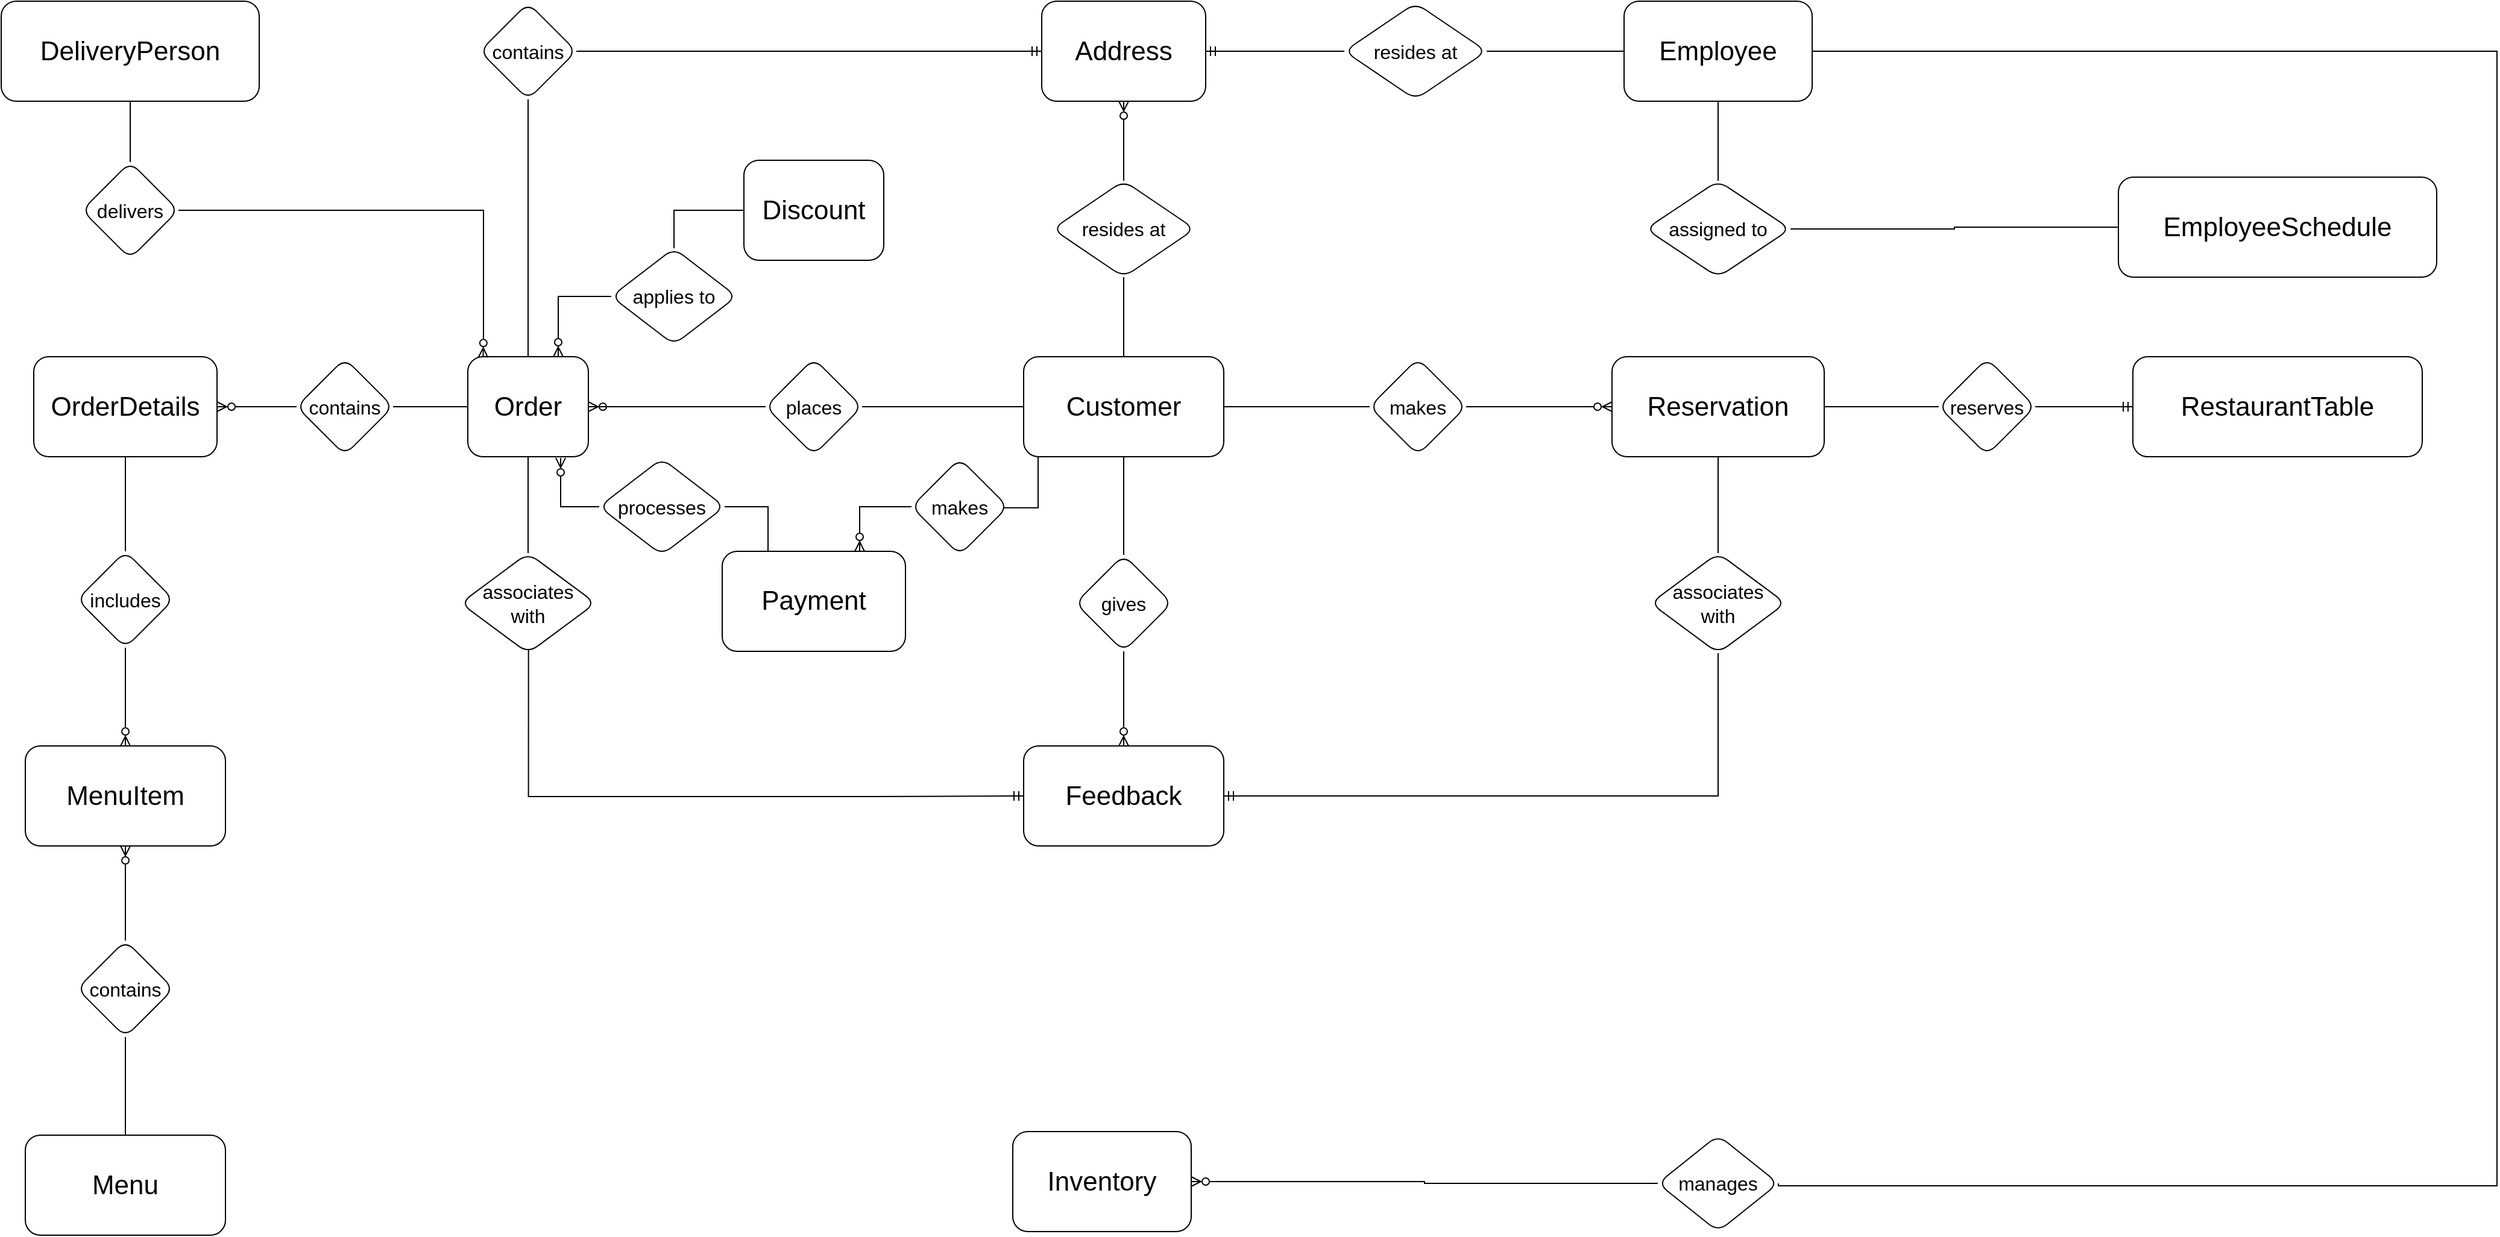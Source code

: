 <mxfile version="21.1.8" type="github">
  <diagram name="Page-1" id="E59KO_F7_P3Ks7hckUve">
    <mxGraphModel dx="1909" dy="1100" grid="0" gridSize="10" guides="1" tooltips="1" connect="1" arrows="1" fold="1" page="1" pageScale="1" pageWidth="2336" pageHeight="1654" math="0" shadow="0">
      <root>
        <mxCell id="0" />
        <mxCell id="1" parent="0" />
        <mxCell id="OdUkEbp3YpjEv7alz5c1-21" value="" style="edgeStyle=orthogonalEdgeStyle;shape=connector;rounded=0;orthogonalLoop=1;jettySize=auto;html=1;labelBackgroundColor=default;strokeColor=default;strokeWidth=1;fontFamily=Helvetica;fontSize=11;fontColor=default;endArrow=none;endFill=0;" edge="1" parent="1" source="OdUkEbp3YpjEv7alz5c1-2" target="OdUkEbp3YpjEv7alz5c1-20">
          <mxGeometry relative="1" as="geometry" />
        </mxCell>
        <mxCell id="OdUkEbp3YpjEv7alz5c1-25" value="" style="edgeStyle=orthogonalEdgeStyle;shape=connector;rounded=0;orthogonalLoop=1;jettySize=auto;html=1;labelBackgroundColor=default;strokeColor=default;strokeWidth=1;fontFamily=Helvetica;fontSize=11;fontColor=default;endArrow=none;endFill=0;" edge="1" parent="1" source="OdUkEbp3YpjEv7alz5c1-2" target="OdUkEbp3YpjEv7alz5c1-24">
          <mxGeometry relative="1" as="geometry" />
        </mxCell>
        <mxCell id="OdUkEbp3YpjEv7alz5c1-29" value="" style="edgeStyle=orthogonalEdgeStyle;shape=connector;rounded=0;orthogonalLoop=1;jettySize=auto;html=1;labelBackgroundColor=default;strokeColor=default;strokeWidth=1;fontFamily=Helvetica;fontSize=11;fontColor=default;endArrow=none;endFill=0;" edge="1" parent="1" source="OdUkEbp3YpjEv7alz5c1-2" target="OdUkEbp3YpjEv7alz5c1-28">
          <mxGeometry relative="1" as="geometry" />
        </mxCell>
        <mxCell id="OdUkEbp3YpjEv7alz5c1-32" value="" style="edgeStyle=orthogonalEdgeStyle;shape=connector;rounded=0;orthogonalLoop=1;jettySize=auto;html=1;labelBackgroundColor=default;strokeColor=default;strokeWidth=1;fontFamily=Helvetica;fontSize=14;fontColor=default;endArrow=none;endFill=0;" edge="1" parent="1" source="OdUkEbp3YpjEv7alz5c1-2" target="OdUkEbp3YpjEv7alz5c1-31">
          <mxGeometry relative="1" as="geometry" />
        </mxCell>
        <mxCell id="OdUkEbp3YpjEv7alz5c1-2" value="Customer" style="rounded=1;whiteSpace=wrap;fontSize=22;" vertex="1" parent="1">
          <mxGeometry x="1072" y="758" width="166" height="83" as="geometry" />
        </mxCell>
        <mxCell id="OdUkEbp3YpjEv7alz5c1-3" value="Address" style="rounded=1;whiteSpace=wrap;fontSize=22;" vertex="1" parent="1">
          <mxGeometry x="1087" y="463" width="136" height="83" as="geometry" />
        </mxCell>
        <mxCell id="OdUkEbp3YpjEv7alz5c1-38" value="" style="edgeStyle=orthogonalEdgeStyle;shape=connector;rounded=0;orthogonalLoop=1;jettySize=auto;html=1;labelBackgroundColor=default;strokeColor=default;strokeWidth=1;fontFamily=Helvetica;fontSize=14;fontColor=default;endArrow=none;endFill=0;" edge="1" parent="1" source="OdUkEbp3YpjEv7alz5c1-4" target="OdUkEbp3YpjEv7alz5c1-37">
          <mxGeometry relative="1" as="geometry" />
        </mxCell>
        <mxCell id="OdUkEbp3YpjEv7alz5c1-4" value="DeliveryPerson" style="rounded=1;whiteSpace=wrap;fontSize=22;" vertex="1" parent="1">
          <mxGeometry x="224" y="463" width="214" height="83" as="geometry" />
        </mxCell>
        <mxCell id="OdUkEbp3YpjEv7alz5c1-27" value="" style="edgeStyle=orthogonalEdgeStyle;shape=connector;rounded=0;orthogonalLoop=1;jettySize=auto;html=1;labelBackgroundColor=default;strokeColor=default;strokeWidth=1;fontFamily=Helvetica;fontSize=11;fontColor=default;endArrow=none;endFill=0;" edge="1" parent="1" source="OdUkEbp3YpjEv7alz5c1-5" target="OdUkEbp3YpjEv7alz5c1-20">
          <mxGeometry relative="1" as="geometry" />
        </mxCell>
        <mxCell id="OdUkEbp3YpjEv7alz5c1-35" value="" style="edgeStyle=orthogonalEdgeStyle;shape=connector;rounded=0;orthogonalLoop=1;jettySize=auto;html=1;labelBackgroundColor=default;strokeColor=default;strokeWidth=1;fontFamily=Helvetica;fontSize=14;fontColor=default;endArrow=none;endFill=0;" edge="1" parent="1" source="OdUkEbp3YpjEv7alz5c1-5" target="OdUkEbp3YpjEv7alz5c1-34">
          <mxGeometry relative="1" as="geometry" />
        </mxCell>
        <mxCell id="OdUkEbp3YpjEv7alz5c1-42" style="edgeStyle=orthogonalEdgeStyle;shape=connector;rounded=0;orthogonalLoop=1;jettySize=auto;html=1;exitX=0.5;exitY=1;exitDx=0;exitDy=0;entryX=0.5;entryY=0;entryDx=0;entryDy=0;labelBackgroundColor=default;strokeColor=default;strokeWidth=1;fontFamily=Helvetica;fontSize=14;fontColor=default;endArrow=none;endFill=0;" edge="1" parent="1" source="OdUkEbp3YpjEv7alz5c1-5" target="OdUkEbp3YpjEv7alz5c1-40">
          <mxGeometry relative="1" as="geometry">
            <Array as="points" />
          </mxGeometry>
        </mxCell>
        <mxCell id="OdUkEbp3YpjEv7alz5c1-70" value="" style="edgeStyle=orthogonalEdgeStyle;shape=connector;rounded=0;orthogonalLoop=1;jettySize=auto;html=1;labelBackgroundColor=default;strokeColor=default;strokeWidth=1;fontFamily=Helvetica;fontSize=14;fontColor=default;endArrow=none;endFill=0;" edge="1" parent="1" source="OdUkEbp3YpjEv7alz5c1-5" target="OdUkEbp3YpjEv7alz5c1-69">
          <mxGeometry relative="1" as="geometry" />
        </mxCell>
        <mxCell id="OdUkEbp3YpjEv7alz5c1-5" value="Order" style="rounded=1;whiteSpace=wrap;fontSize=22;" vertex="1" parent="1">
          <mxGeometry x="611" y="758" width="100" height="83" as="geometry" />
        </mxCell>
        <mxCell id="OdUkEbp3YpjEv7alz5c1-79" value="" style="edgeStyle=orthogonalEdgeStyle;shape=connector;rounded=0;orthogonalLoop=1;jettySize=auto;html=1;labelBackgroundColor=default;strokeColor=default;strokeWidth=1;fontFamily=Helvetica;fontSize=14;fontColor=default;endArrow=none;endFill=0;" edge="1" parent="1" source="OdUkEbp3YpjEv7alz5c1-6" target="OdUkEbp3YpjEv7alz5c1-77">
          <mxGeometry relative="1" as="geometry" />
        </mxCell>
        <mxCell id="OdUkEbp3YpjEv7alz5c1-6" value="OrderDetails" style="rounded=1;whiteSpace=wrap;fontSize=22;" vertex="1" parent="1">
          <mxGeometry x="251" y="758" width="152" height="83" as="geometry" />
        </mxCell>
        <mxCell id="OdUkEbp3YpjEv7alz5c1-81" value="" style="edgeStyle=orthogonalEdgeStyle;shape=connector;rounded=0;orthogonalLoop=1;jettySize=auto;html=1;labelBackgroundColor=default;strokeColor=default;strokeWidth=1;fontFamily=Helvetica;fontSize=14;fontColor=default;endArrow=none;endFill=0;" edge="1" parent="1" source="OdUkEbp3YpjEv7alz5c1-7" target="OdUkEbp3YpjEv7alz5c1-80">
          <mxGeometry relative="1" as="geometry" />
        </mxCell>
        <mxCell id="OdUkEbp3YpjEv7alz5c1-7" value="Menu" style="rounded=1;whiteSpace=wrap;fontSize=22;" vertex="1" parent="1">
          <mxGeometry x="244" y="1404" width="166" height="83" as="geometry" />
        </mxCell>
        <mxCell id="OdUkEbp3YpjEv7alz5c1-78" value="" style="edgeStyle=orthogonalEdgeStyle;shape=connector;rounded=0;orthogonalLoop=1;jettySize=auto;html=1;labelBackgroundColor=default;strokeColor=default;strokeWidth=1;fontFamily=Helvetica;fontSize=14;fontColor=default;endArrow=none;endFill=0;startArrow=ERzeroToMany;startFill=0;" edge="1" parent="1" source="OdUkEbp3YpjEv7alz5c1-8" target="OdUkEbp3YpjEv7alz5c1-77">
          <mxGeometry relative="1" as="geometry" />
        </mxCell>
        <mxCell id="OdUkEbp3YpjEv7alz5c1-8" value="MenuItem" style="rounded=1;whiteSpace=wrap;fontSize=22;" vertex="1" parent="1">
          <mxGeometry x="244" y="1081" width="166" height="83" as="geometry" />
        </mxCell>
        <mxCell id="OdUkEbp3YpjEv7alz5c1-45" value="" style="edgeStyle=orthogonalEdgeStyle;shape=connector;rounded=0;orthogonalLoop=1;jettySize=auto;html=1;labelBackgroundColor=default;strokeColor=default;strokeWidth=1;fontFamily=Helvetica;fontSize=14;fontColor=default;endArrow=none;endFill=0;" edge="1" parent="1" source="OdUkEbp3YpjEv7alz5c1-9" target="OdUkEbp3YpjEv7alz5c1-44">
          <mxGeometry relative="1" as="geometry" />
        </mxCell>
        <mxCell id="OdUkEbp3YpjEv7alz5c1-74" value="" style="edgeStyle=orthogonalEdgeStyle;shape=connector;rounded=0;orthogonalLoop=1;jettySize=auto;html=1;labelBackgroundColor=default;strokeColor=default;strokeWidth=1;fontFamily=Helvetica;fontSize=14;fontColor=default;endArrow=none;endFill=0;" edge="1" parent="1" source="OdUkEbp3YpjEv7alz5c1-9" target="OdUkEbp3YpjEv7alz5c1-73">
          <mxGeometry relative="1" as="geometry" />
        </mxCell>
        <mxCell id="OdUkEbp3YpjEv7alz5c1-9" value="Reservation" style="rounded=1;whiteSpace=wrap;fontSize=22;" vertex="1" parent="1">
          <mxGeometry x="1560" y="758" width="176" height="83" as="geometry" />
        </mxCell>
        <mxCell id="OdUkEbp3YpjEv7alz5c1-10" value="RestaurantTable" style="rounded=1;whiteSpace=wrap;fontSize=22;" vertex="1" parent="1">
          <mxGeometry x="1992" y="758" width="240" height="83" as="geometry" />
        </mxCell>
        <mxCell id="OdUkEbp3YpjEv7alz5c1-95" style="edgeStyle=orthogonalEdgeStyle;shape=connector;rounded=0;orthogonalLoop=1;jettySize=auto;html=1;exitX=1;exitY=0.5;exitDx=0;exitDy=0;entryX=1;entryY=0.5;entryDx=0;entryDy=0;labelBackgroundColor=default;strokeColor=default;strokeWidth=1;fontFamily=Helvetica;fontSize=14;fontColor=default;endArrow=none;endFill=0;" edge="1" parent="1" source="OdUkEbp3YpjEv7alz5c1-11" target="OdUkEbp3YpjEv7alz5c1-92">
          <mxGeometry relative="1" as="geometry">
            <Array as="points">
              <mxPoint x="2294" y="505" />
              <mxPoint x="2294" y="1446" />
            </Array>
          </mxGeometry>
        </mxCell>
        <mxCell id="OdUkEbp3YpjEv7alz5c1-98" style="edgeStyle=orthogonalEdgeStyle;shape=connector;rounded=0;orthogonalLoop=1;jettySize=auto;html=1;exitX=0.5;exitY=1;exitDx=0;exitDy=0;entryX=0.5;entryY=0;entryDx=0;entryDy=0;labelBackgroundColor=default;strokeColor=default;strokeWidth=1;fontFamily=Helvetica;fontSize=14;fontColor=default;endArrow=none;endFill=0;" edge="1" parent="1" source="OdUkEbp3YpjEv7alz5c1-11" target="OdUkEbp3YpjEv7alz5c1-93">
          <mxGeometry relative="1" as="geometry" />
        </mxCell>
        <mxCell id="OdUkEbp3YpjEv7alz5c1-11" value="Employee" style="rounded=1;whiteSpace=wrap;fontSize=22;" vertex="1" parent="1">
          <mxGeometry x="1570" y="463" width="156" height="83" as="geometry" />
        </mxCell>
        <mxCell id="OdUkEbp3YpjEv7alz5c1-12" value="Feedback" style="rounded=1;whiteSpace=wrap;fontSize=22;" vertex="1" parent="1">
          <mxGeometry x="1072" y="1081" width="166" height="83" as="geometry" />
        </mxCell>
        <mxCell id="OdUkEbp3YpjEv7alz5c1-14" value="EmployeeSchedule" style="rounded=1;whiteSpace=wrap;fontSize=22;" vertex="1" parent="1">
          <mxGeometry x="1980" y="609" width="264" height="83" as="geometry" />
        </mxCell>
        <mxCell id="OdUkEbp3YpjEv7alz5c1-23" style="edgeStyle=orthogonalEdgeStyle;shape=connector;rounded=0;orthogonalLoop=1;jettySize=auto;html=1;exitX=0;exitY=0.5;exitDx=0;exitDy=0;entryX=1;entryY=0.5;entryDx=0;entryDy=0;labelBackgroundColor=default;strokeColor=default;strokeWidth=1;fontFamily=Helvetica;fontSize=11;fontColor=default;endArrow=ERzeroToMany;endFill=0;" edge="1" parent="1" source="OdUkEbp3YpjEv7alz5c1-20" target="OdUkEbp3YpjEv7alz5c1-5">
          <mxGeometry relative="1" as="geometry" />
        </mxCell>
        <mxCell id="OdUkEbp3YpjEv7alz5c1-20" value="places" style="rhombus;whiteSpace=wrap;html=1;fontSize=16;rounded=1;" vertex="1" parent="1">
          <mxGeometry x="858" y="759.5" width="80" height="80" as="geometry" />
        </mxCell>
        <mxCell id="OdUkEbp3YpjEv7alz5c1-26" style="edgeStyle=orthogonalEdgeStyle;shape=connector;rounded=0;orthogonalLoop=1;jettySize=auto;html=1;exitX=0.5;exitY=0;exitDx=0;exitDy=0;entryX=0.5;entryY=1;entryDx=0;entryDy=0;labelBackgroundColor=default;strokeColor=default;strokeWidth=1;fontFamily=Helvetica;fontSize=11;fontColor=default;endArrow=ERzeroToMany;endFill=0;" edge="1" parent="1" source="OdUkEbp3YpjEv7alz5c1-24" target="OdUkEbp3YpjEv7alz5c1-3">
          <mxGeometry relative="1" as="geometry" />
        </mxCell>
        <mxCell id="OdUkEbp3YpjEv7alz5c1-24" value="resides at" style="rhombus;whiteSpace=wrap;html=1;fontSize=16;rounded=1;" vertex="1" parent="1">
          <mxGeometry x="1096" y="612" width="118" height="80" as="geometry" />
        </mxCell>
        <mxCell id="OdUkEbp3YpjEv7alz5c1-30" value="" style="edgeStyle=orthogonalEdgeStyle;shape=connector;rounded=0;orthogonalLoop=1;jettySize=auto;html=1;labelBackgroundColor=default;strokeColor=default;strokeWidth=1;fontFamily=Helvetica;fontSize=11;fontColor=default;endArrow=ERzeroToMany;endFill=0;" edge="1" parent="1" source="OdUkEbp3YpjEv7alz5c1-28" target="OdUkEbp3YpjEv7alz5c1-9">
          <mxGeometry relative="1" as="geometry" />
        </mxCell>
        <mxCell id="OdUkEbp3YpjEv7alz5c1-28" value="makes" style="rhombus;whiteSpace=wrap;html=1;fontSize=16;rounded=1;" vertex="1" parent="1">
          <mxGeometry x="1359" y="759.5" width="80" height="80" as="geometry" />
        </mxCell>
        <mxCell id="OdUkEbp3YpjEv7alz5c1-33" value="" style="edgeStyle=orthogonalEdgeStyle;shape=connector;rounded=0;orthogonalLoop=1;jettySize=auto;html=1;labelBackgroundColor=default;strokeColor=default;strokeWidth=1;fontFamily=Helvetica;fontSize=14;fontColor=default;endArrow=ERzeroToMany;endFill=0;" edge="1" parent="1" source="OdUkEbp3YpjEv7alz5c1-31" target="OdUkEbp3YpjEv7alz5c1-12">
          <mxGeometry relative="1" as="geometry" />
        </mxCell>
        <mxCell id="OdUkEbp3YpjEv7alz5c1-31" value="gives" style="rhombus;whiteSpace=wrap;html=1;fontSize=16;rounded=1;" vertex="1" parent="1">
          <mxGeometry x="1115" y="922.5" width="80" height="80" as="geometry" />
        </mxCell>
        <mxCell id="OdUkEbp3YpjEv7alz5c1-36" value="" style="edgeStyle=orthogonalEdgeStyle;shape=connector;rounded=0;orthogonalLoop=1;jettySize=auto;html=1;labelBackgroundColor=default;strokeColor=default;strokeWidth=1;fontFamily=Helvetica;fontSize=14;fontColor=default;endArrow=ERzeroToMany;endFill=0;" edge="1" parent="1" source="OdUkEbp3YpjEv7alz5c1-34" target="OdUkEbp3YpjEv7alz5c1-6">
          <mxGeometry relative="1" as="geometry" />
        </mxCell>
        <mxCell id="OdUkEbp3YpjEv7alz5c1-34" value="contains" style="rhombus;whiteSpace=wrap;html=1;fontSize=16;rounded=1;" vertex="1" parent="1">
          <mxGeometry x="469" y="759.5" width="80" height="80" as="geometry" />
        </mxCell>
        <mxCell id="OdUkEbp3YpjEv7alz5c1-39" value="" style="edgeStyle=orthogonalEdgeStyle;shape=connector;rounded=0;orthogonalLoop=1;jettySize=auto;html=1;labelBackgroundColor=default;strokeColor=default;strokeWidth=1;fontFamily=Helvetica;fontSize=14;fontColor=default;endArrow=ERzeroToMany;endFill=0;entryX=0.127;entryY=0.008;entryDx=0;entryDy=0;entryPerimeter=0;" edge="1" parent="1" source="OdUkEbp3YpjEv7alz5c1-37" target="OdUkEbp3YpjEv7alz5c1-5">
          <mxGeometry relative="1" as="geometry">
            <Array as="points">
              <mxPoint x="624" y="637" />
              <mxPoint x="624" y="743" />
            </Array>
          </mxGeometry>
        </mxCell>
        <mxCell id="OdUkEbp3YpjEv7alz5c1-37" value="delivers" style="rhombus;whiteSpace=wrap;html=1;fontSize=16;rounded=1;" vertex="1" parent="1">
          <mxGeometry x="291" y="596.5" width="80" height="80" as="geometry" />
        </mxCell>
        <mxCell id="OdUkEbp3YpjEv7alz5c1-43" style="edgeStyle=orthogonalEdgeStyle;shape=connector;rounded=0;orthogonalLoop=1;jettySize=auto;html=1;entryX=0;entryY=0.5;entryDx=0;entryDy=0;labelBackgroundColor=default;strokeColor=default;strokeWidth=1;fontFamily=Helvetica;fontSize=14;fontColor=default;endArrow=ERmandOne;endFill=0;exitX=0.503;exitY=0.948;exitDx=0;exitDy=0;exitPerimeter=0;" edge="1" parent="1" source="OdUkEbp3YpjEv7alz5c1-40" target="OdUkEbp3YpjEv7alz5c1-12">
          <mxGeometry relative="1" as="geometry">
            <mxPoint x="906" y="1175" as="sourcePoint" />
            <Array as="points">
              <mxPoint x="661" y="1123" />
              <mxPoint x="948" y="1123" />
            </Array>
          </mxGeometry>
        </mxCell>
        <mxCell id="OdUkEbp3YpjEv7alz5c1-40" value="&lt;div&gt;associates&lt;/div&gt;&lt;div&gt;with&lt;br&gt;&lt;/div&gt;" style="rhombus;whiteSpace=wrap;html=1;fontSize=16;rounded=1;" vertex="1" parent="1">
          <mxGeometry x="605" y="921" width="112" height="83" as="geometry" />
        </mxCell>
        <mxCell id="OdUkEbp3YpjEv7alz5c1-46" style="edgeStyle=orthogonalEdgeStyle;shape=connector;rounded=0;orthogonalLoop=1;jettySize=auto;html=1;exitX=0.5;exitY=1;exitDx=0;exitDy=0;entryX=1;entryY=0.5;entryDx=0;entryDy=0;labelBackgroundColor=default;strokeColor=default;strokeWidth=1;fontFamily=Helvetica;fontSize=14;fontColor=default;endArrow=ERmandOne;endFill=0;" edge="1" parent="1" source="OdUkEbp3YpjEv7alz5c1-44" target="OdUkEbp3YpjEv7alz5c1-12">
          <mxGeometry relative="1" as="geometry" />
        </mxCell>
        <mxCell id="OdUkEbp3YpjEv7alz5c1-44" value="&lt;div&gt;associates&lt;/div&gt;&lt;div&gt;with&lt;br&gt;&lt;/div&gt;" style="rhombus;whiteSpace=wrap;html=1;fontSize=16;rounded=1;" vertex="1" parent="1">
          <mxGeometry x="1592" y="921" width="112" height="83" as="geometry" />
        </mxCell>
        <mxCell id="OdUkEbp3YpjEv7alz5c1-47" value="Inventory" style="rounded=1;whiteSpace=wrap;fontSize=22;" vertex="1" parent="1">
          <mxGeometry x="1063" y="1401" width="148" height="83" as="geometry" />
        </mxCell>
        <mxCell id="OdUkEbp3YpjEv7alz5c1-48" value="Payment" style="rounded=1;whiteSpace=wrap;fontSize=22;" vertex="1" parent="1">
          <mxGeometry x="822" y="919.5" width="152" height="83" as="geometry" />
        </mxCell>
        <mxCell id="OdUkEbp3YpjEv7alz5c1-60" value="" style="edgeStyle=orthogonalEdgeStyle;shape=connector;rounded=0;orthogonalLoop=1;jettySize=auto;html=1;labelBackgroundColor=default;strokeColor=default;strokeWidth=1;fontFamily=Helvetica;fontSize=14;fontColor=default;endArrow=none;endFill=0;entryX=0.5;entryY=0;entryDx=0;entryDy=0;" edge="1" parent="1" source="OdUkEbp3YpjEv7alz5c1-49" target="OdUkEbp3YpjEv7alz5c1-59">
          <mxGeometry relative="1" as="geometry">
            <Array as="points">
              <mxPoint x="782" y="636" />
            </Array>
          </mxGeometry>
        </mxCell>
        <mxCell id="OdUkEbp3YpjEv7alz5c1-49" value="Discount" style="rounded=1;whiteSpace=wrap;fontSize=22;" vertex="1" parent="1">
          <mxGeometry x="840" y="595" width="116" height="83" as="geometry" />
        </mxCell>
        <mxCell id="OdUkEbp3YpjEv7alz5c1-53" value="" style="edgeStyle=orthogonalEdgeStyle;shape=connector;rounded=0;orthogonalLoop=1;jettySize=auto;html=1;labelBackgroundColor=default;strokeColor=default;strokeWidth=1;fontFamily=Helvetica;fontSize=14;fontColor=default;endArrow=none;endFill=0;exitX=0.954;exitY=0.511;exitDx=0;exitDy=0;exitPerimeter=0;" edge="1" parent="1" source="OdUkEbp3YpjEv7alz5c1-52" target="OdUkEbp3YpjEv7alz5c1-2">
          <mxGeometry relative="1" as="geometry">
            <Array as="points">
              <mxPoint x="1084" y="883" />
            </Array>
          </mxGeometry>
        </mxCell>
        <mxCell id="OdUkEbp3YpjEv7alz5c1-55" value="" style="edgeStyle=orthogonalEdgeStyle;shape=connector;rounded=0;orthogonalLoop=1;jettySize=auto;html=1;labelBackgroundColor=default;strokeColor=default;strokeWidth=1;fontFamily=Helvetica;fontSize=14;fontColor=default;endArrow=ERzeroToMany;endFill=0;entryX=0.75;entryY=0;entryDx=0;entryDy=0;" edge="1" parent="1" source="OdUkEbp3YpjEv7alz5c1-52" target="OdUkEbp3YpjEv7alz5c1-48">
          <mxGeometry relative="1" as="geometry">
            <mxPoint x="972" y="927" as="targetPoint" />
          </mxGeometry>
        </mxCell>
        <mxCell id="OdUkEbp3YpjEv7alz5c1-52" value="makes" style="rhombus;whiteSpace=wrap;html=1;fontSize=16;rounded=1;" vertex="1" parent="1">
          <mxGeometry x="979" y="842.5" width="80" height="80" as="geometry" />
        </mxCell>
        <mxCell id="OdUkEbp3YpjEv7alz5c1-57" value="" style="edgeStyle=orthogonalEdgeStyle;shape=connector;rounded=0;orthogonalLoop=1;jettySize=auto;html=1;labelBackgroundColor=default;strokeColor=default;strokeWidth=1;fontFamily=Helvetica;fontSize=14;fontColor=default;endArrow=ERzeroToMany;endFill=0;exitX=0;exitY=0.5;exitDx=0;exitDy=0;" edge="1" parent="1" source="OdUkEbp3YpjEv7alz5c1-56">
          <mxGeometry relative="1" as="geometry">
            <mxPoint x="688" y="842" as="targetPoint" />
            <Array as="points">
              <mxPoint x="688" y="883" />
            </Array>
          </mxGeometry>
        </mxCell>
        <mxCell id="OdUkEbp3YpjEv7alz5c1-58" style="edgeStyle=orthogonalEdgeStyle;shape=connector;rounded=0;orthogonalLoop=1;jettySize=auto;html=1;exitX=1;exitY=0.5;exitDx=0;exitDy=0;entryX=0.25;entryY=0;entryDx=0;entryDy=0;labelBackgroundColor=default;strokeColor=default;strokeWidth=1;fontFamily=Helvetica;fontSize=14;fontColor=default;endArrow=none;endFill=0;" edge="1" parent="1" source="OdUkEbp3YpjEv7alz5c1-56" target="OdUkEbp3YpjEv7alz5c1-48">
          <mxGeometry relative="1" as="geometry" />
        </mxCell>
        <mxCell id="OdUkEbp3YpjEv7alz5c1-56" value="processes" style="rhombus;whiteSpace=wrap;html=1;fontSize=16;rounded=1;" vertex="1" parent="1">
          <mxGeometry x="720" y="842.5" width="104" height="80" as="geometry" />
        </mxCell>
        <mxCell id="OdUkEbp3YpjEv7alz5c1-61" style="edgeStyle=orthogonalEdgeStyle;shape=connector;rounded=0;orthogonalLoop=1;jettySize=auto;html=1;exitX=0;exitY=0.5;exitDx=0;exitDy=0;entryX=0.75;entryY=0;entryDx=0;entryDy=0;labelBackgroundColor=default;strokeColor=default;strokeWidth=1;fontFamily=Helvetica;fontSize=14;fontColor=default;endArrow=ERzeroToMany;endFill=0;" edge="1" parent="1" source="OdUkEbp3YpjEv7alz5c1-59" target="OdUkEbp3YpjEv7alz5c1-5">
          <mxGeometry relative="1" as="geometry" />
        </mxCell>
        <mxCell id="OdUkEbp3YpjEv7alz5c1-59" value="applies to" style="rhombus;whiteSpace=wrap;html=1;fontSize=16;rounded=1;" vertex="1" parent="1">
          <mxGeometry x="730" y="668" width="104" height="80" as="geometry" />
        </mxCell>
        <mxCell id="OdUkEbp3YpjEv7alz5c1-71" style="edgeStyle=orthogonalEdgeStyle;shape=connector;rounded=0;orthogonalLoop=1;jettySize=auto;html=1;exitX=1;exitY=0.5;exitDx=0;exitDy=0;entryX=0;entryY=0.5;entryDx=0;entryDy=0;labelBackgroundColor=default;strokeColor=default;strokeWidth=1;fontFamily=Helvetica;fontSize=14;fontColor=default;endArrow=ERmandOne;endFill=0;" edge="1" parent="1" source="OdUkEbp3YpjEv7alz5c1-69" target="OdUkEbp3YpjEv7alz5c1-3">
          <mxGeometry relative="1" as="geometry" />
        </mxCell>
        <mxCell id="OdUkEbp3YpjEv7alz5c1-69" value="contains" style="rhombus;whiteSpace=wrap;html=1;fontSize=16;rounded=1;" vertex="1" parent="1">
          <mxGeometry x="621" y="464.5" width="80" height="80" as="geometry" />
        </mxCell>
        <mxCell id="OdUkEbp3YpjEv7alz5c1-75" style="edgeStyle=orthogonalEdgeStyle;shape=connector;rounded=0;orthogonalLoop=1;jettySize=auto;html=1;exitX=1;exitY=0.5;exitDx=0;exitDy=0;entryX=0;entryY=0.5;entryDx=0;entryDy=0;labelBackgroundColor=default;strokeColor=default;strokeWidth=1;fontFamily=Helvetica;fontSize=14;fontColor=default;endArrow=ERmandOne;endFill=0;" edge="1" parent="1" source="OdUkEbp3YpjEv7alz5c1-73" target="OdUkEbp3YpjEv7alz5c1-10">
          <mxGeometry relative="1" as="geometry" />
        </mxCell>
        <mxCell id="OdUkEbp3YpjEv7alz5c1-73" value="reserves" style="rhombus;whiteSpace=wrap;html=1;fontSize=16;rounded=1;" vertex="1" parent="1">
          <mxGeometry x="1831" y="759.5" width="80" height="80" as="geometry" />
        </mxCell>
        <mxCell id="OdUkEbp3YpjEv7alz5c1-77" value="includes" style="rhombus;whiteSpace=wrap;html=1;fontSize=16;rounded=1;" vertex="1" parent="1">
          <mxGeometry x="287" y="919.5" width="80" height="80" as="geometry" />
        </mxCell>
        <mxCell id="OdUkEbp3YpjEv7alz5c1-82" style="edgeStyle=orthogonalEdgeStyle;shape=connector;rounded=0;orthogonalLoop=1;jettySize=auto;html=1;exitX=0.5;exitY=0;exitDx=0;exitDy=0;entryX=0.5;entryY=1;entryDx=0;entryDy=0;labelBackgroundColor=default;strokeColor=default;strokeWidth=1;fontFamily=Helvetica;fontSize=14;fontColor=default;endArrow=ERzeroToMany;endFill=0;" edge="1" parent="1" source="OdUkEbp3YpjEv7alz5c1-80" target="OdUkEbp3YpjEv7alz5c1-8">
          <mxGeometry relative="1" as="geometry" />
        </mxCell>
        <mxCell id="OdUkEbp3YpjEv7alz5c1-80" value="contains" style="rhombus;whiteSpace=wrap;html=1;fontSize=16;rounded=1;" vertex="1" parent="1">
          <mxGeometry x="287" y="1242.5" width="80" height="80" as="geometry" />
        </mxCell>
        <mxCell id="OdUkEbp3YpjEv7alz5c1-89" style="edgeStyle=orthogonalEdgeStyle;shape=connector;rounded=0;orthogonalLoop=1;jettySize=auto;html=1;exitX=1;exitY=0.5;exitDx=0;exitDy=0;entryX=0;entryY=0.5;entryDx=0;entryDy=0;labelBackgroundColor=default;strokeColor=default;strokeWidth=1;fontFamily=Helvetica;fontSize=14;fontColor=default;endArrow=none;endFill=0;" edge="1" parent="1" source="OdUkEbp3YpjEv7alz5c1-88" target="OdUkEbp3YpjEv7alz5c1-11">
          <mxGeometry relative="1" as="geometry" />
        </mxCell>
        <mxCell id="OdUkEbp3YpjEv7alz5c1-90" style="edgeStyle=orthogonalEdgeStyle;shape=connector;rounded=0;orthogonalLoop=1;jettySize=auto;html=1;exitX=0;exitY=0.5;exitDx=0;exitDy=0;entryX=1;entryY=0.5;entryDx=0;entryDy=0;labelBackgroundColor=default;strokeColor=default;strokeWidth=1;fontFamily=Helvetica;fontSize=14;fontColor=default;endArrow=ERmandOne;endFill=0;" edge="1" parent="1" source="OdUkEbp3YpjEv7alz5c1-88" target="OdUkEbp3YpjEv7alz5c1-3">
          <mxGeometry relative="1" as="geometry" />
        </mxCell>
        <mxCell id="OdUkEbp3YpjEv7alz5c1-88" value="resides at" style="rhombus;whiteSpace=wrap;html=1;fontSize=16;rounded=1;" vertex="1" parent="1">
          <mxGeometry x="1338" y="464.5" width="118" height="80" as="geometry" />
        </mxCell>
        <mxCell id="OdUkEbp3YpjEv7alz5c1-96" style="edgeStyle=orthogonalEdgeStyle;shape=connector;rounded=0;orthogonalLoop=1;jettySize=auto;html=1;exitX=0;exitY=0.5;exitDx=0;exitDy=0;entryX=1;entryY=0.5;entryDx=0;entryDy=0;labelBackgroundColor=default;strokeColor=default;strokeWidth=1;fontFamily=Helvetica;fontSize=14;fontColor=default;endArrow=ERzeroToMany;endFill=0;" edge="1" parent="1" source="OdUkEbp3YpjEv7alz5c1-92" target="OdUkEbp3YpjEv7alz5c1-47">
          <mxGeometry relative="1" as="geometry" />
        </mxCell>
        <mxCell id="OdUkEbp3YpjEv7alz5c1-92" value="manages" style="rhombus;whiteSpace=wrap;html=1;fontSize=16;rounded=1;" vertex="1" parent="1">
          <mxGeometry x="1598" y="1404" width="100" height="80" as="geometry" />
        </mxCell>
        <mxCell id="OdUkEbp3YpjEv7alz5c1-99" style="edgeStyle=orthogonalEdgeStyle;shape=connector;rounded=0;orthogonalLoop=1;jettySize=auto;html=1;exitX=1;exitY=0.5;exitDx=0;exitDy=0;entryX=0;entryY=0.5;entryDx=0;entryDy=0;labelBackgroundColor=default;strokeColor=default;strokeWidth=1;fontFamily=Helvetica;fontSize=14;fontColor=default;endArrow=none;endFill=0;" edge="1" parent="1" source="OdUkEbp3YpjEv7alz5c1-93" target="OdUkEbp3YpjEv7alz5c1-14">
          <mxGeometry relative="1" as="geometry" />
        </mxCell>
        <mxCell id="OdUkEbp3YpjEv7alz5c1-93" value="assigned to" style="rhombus;whiteSpace=wrap;html=1;fontSize=16;rounded=1;" vertex="1" parent="1">
          <mxGeometry x="1588" y="612" width="120" height="80" as="geometry" />
        </mxCell>
      </root>
    </mxGraphModel>
  </diagram>
</mxfile>
